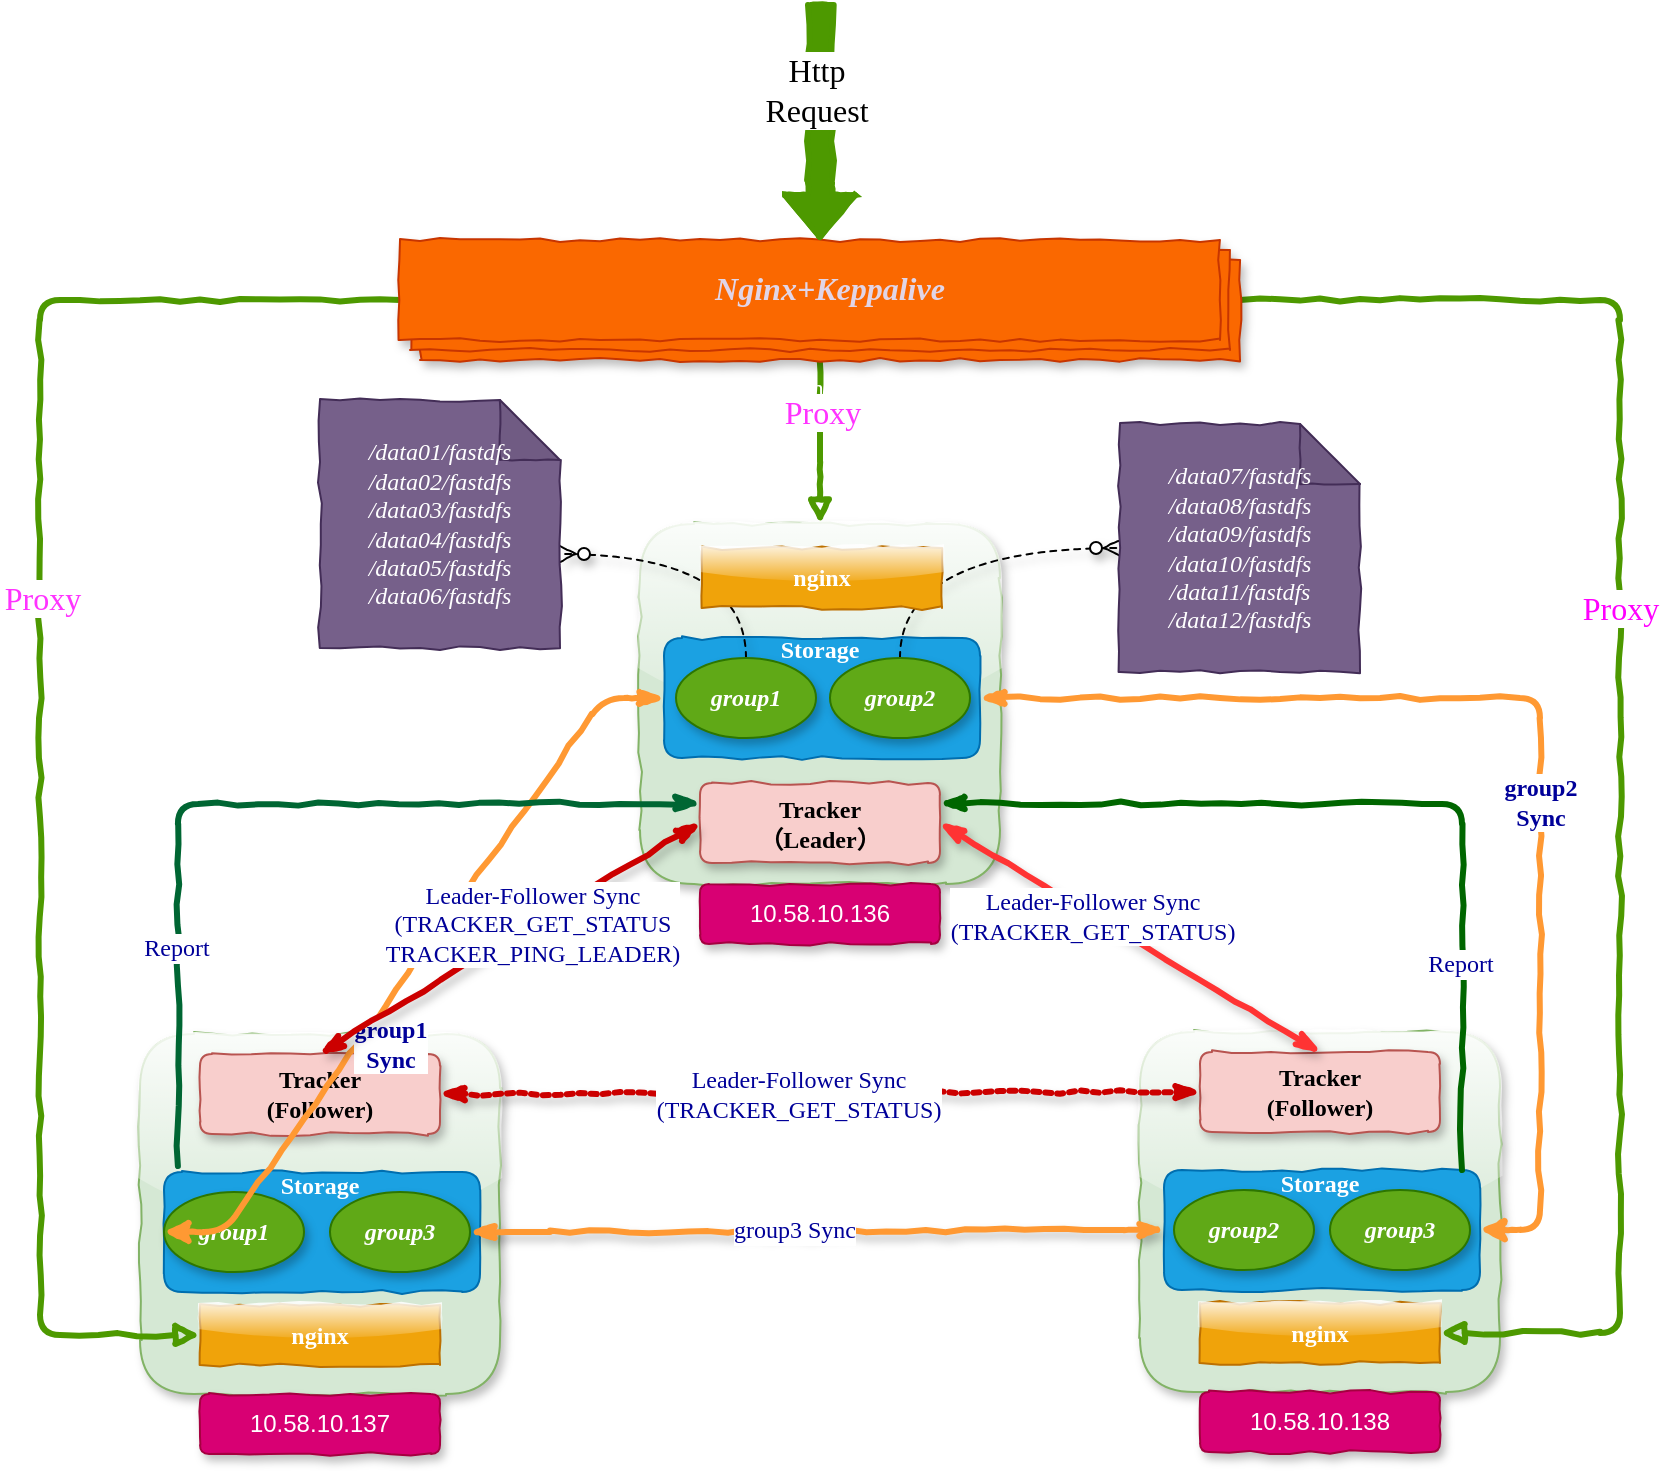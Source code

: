<mxfile version="10.6.9" type="github"><diagram id="prKgKRym_bHyJHY7n_IB" name="第 1 页"><mxGraphModel dx="1745" dy="2953" grid="1" gridSize="10" guides="1" tooltips="1" connect="1" arrows="1" fold="1" page="1" pageScale="1" pageWidth="827" pageHeight="1169" background="none" math="0" shadow="0"><root><mxCell id="0"/><mxCell id="1" parent="0"/><mxCell id="e_PzDNeOcrezrPEF-8YQ-1" value="" style="whiteSpace=wrap;html=1;aspect=fixed;fillColor=#d5e8d4;strokeColor=#82b366;rounded=1;shadow=1;comic=1;glass=1;" vertex="1" parent="1"><mxGeometry x="315" y="-959" width="180" height="180" as="geometry"/></mxCell><mxCell id="e_PzDNeOcrezrPEF-8YQ-7" value="" style="rounded=1;whiteSpace=wrap;html=1;fillColor=#1ba1e2;strokeColor=#006EAF;fontColor=#ffffff;comic=1;" vertex="1" parent="1"><mxGeometry x="327" y="-902" width="158" height="60" as="geometry"/></mxCell><mxCell id="e_PzDNeOcrezrPEF-8YQ-2" value="10.58.10.136" style="rounded=1;whiteSpace=wrap;html=1;fillColor=#d80073;strokeColor=#A50040;fontColor=#ffffff;shadow=1;comic=1;" vertex="1" parent="1"><mxGeometry x="345" y="-779" width="120" height="30" as="geometry"/></mxCell><mxCell id="e_PzDNeOcrezrPEF-8YQ-3" value="Tracker&lt;br&gt;（Leader）&lt;br&gt;" style="rounded=1;whiteSpace=wrap;html=1;fillColor=#f8cecc;strokeColor=#b85450;shadow=1;comic=1;fontStyle=1;fontFamily=Comic Sans MS;" vertex="1" parent="1"><mxGeometry x="345" y="-829.5" width="120" height="40" as="geometry"/></mxCell><mxCell id="e_PzDNeOcrezrPEF-8YQ-34" style="rounded=0;orthogonalLoop=1;jettySize=auto;html=1;exitX=0.5;exitY=0;exitDx=0;exitDy=0;entryX=0;entryY=0;entryDx=120;entryDy=77;entryPerimeter=0;fontFamily=Comic Sans MS;edgeStyle=orthogonalEdgeStyle;curved=1;dashed=1;endArrow=ERzeroToMany;endFill=1;shadow=1;comic=1;" edge="1" parent="1" source="e_PzDNeOcrezrPEF-8YQ-5" target="e_PzDNeOcrezrPEF-8YQ-30"><mxGeometry relative="1" as="geometry"/></mxCell><mxCell id="e_PzDNeOcrezrPEF-8YQ-5" value="group1" style="ellipse;whiteSpace=wrap;html=1;fillColor=#60a917;strokeColor=#2D7600;fontColor=#ffffff;shadow=1;fontStyle=3;fontFamily=Comic Sans MS;" vertex="1" parent="1"><mxGeometry x="333" y="-892" width="70" height="40" as="geometry"/></mxCell><mxCell id="e_PzDNeOcrezrPEF-8YQ-36" style="rounded=0;orthogonalLoop=1;jettySize=auto;html=1;entryX=0;entryY=0.5;entryDx=0;entryDy=0;entryPerimeter=0;fontFamily=Comic Sans MS;exitX=0.5;exitY=0;exitDx=0;exitDy=0;edgeStyle=orthogonalEdgeStyle;curved=1;dashed=1;startArrow=none;startFill=0;endArrow=ERzeroToMany;endFill=1;comic=1;shadow=1;" edge="1" parent="1" source="e_PzDNeOcrezrPEF-8YQ-6" target="e_PzDNeOcrezrPEF-8YQ-28"><mxGeometry relative="1" as="geometry"/></mxCell><mxCell id="e_PzDNeOcrezrPEF-8YQ-6" value="group2" style="ellipse;whiteSpace=wrap;html=1;fillColor=#60a917;strokeColor=#2D7600;fontColor=#ffffff;shadow=1;fontStyle=3;fontFamily=Comic Sans MS;" vertex="1" parent="1"><mxGeometry x="410" y="-892" width="70" height="40" as="geometry"/></mxCell><mxCell id="e_PzDNeOcrezrPEF-8YQ-8" value="&lt;font color=&quot;#ffffff&quot;&gt;Storage&lt;/font&gt;" style="text;html=1;strokeColor=none;fillColor=none;align=center;verticalAlign=middle;whiteSpace=wrap;rounded=0;fontFamily=Comic Sans MS;fontStyle=1" vertex="1" parent="1"><mxGeometry x="385" y="-906" width="40" height="20" as="geometry"/></mxCell><mxCell id="e_PzDNeOcrezrPEF-8YQ-10" value="nginx" style="rounded=0;whiteSpace=wrap;html=1;fillColor=#f0a30a;strokeColor=#BD7000;fontColor=#ffffff;fontFamily=Comic Sans MS;fontStyle=1;comic=1;glass=1;" vertex="1" parent="1"><mxGeometry x="346" y="-947" width="120" height="30" as="geometry"/></mxCell><mxCell id="e_PzDNeOcrezrPEF-8YQ-12" value="" style="whiteSpace=wrap;html=1;aspect=fixed;fillColor=#d5e8d4;strokeColor=#82b366;rounded=1;glass=1;shadow=1;comic=1;" vertex="1" parent="1"><mxGeometry x="65" y="-704" width="180" height="180" as="geometry"/></mxCell><mxCell id="e_PzDNeOcrezrPEF-8YQ-13" value="" style="rounded=1;whiteSpace=wrap;html=1;fillColor=#1ba1e2;strokeColor=#006EAF;fontColor=#ffffff;comic=1;" vertex="1" parent="1"><mxGeometry x="77" y="-635" width="158" height="60" as="geometry"/></mxCell><mxCell id="e_PzDNeOcrezrPEF-8YQ-14" value="10.58.10.137" style="rounded=1;whiteSpace=wrap;html=1;fillColor=#d80073;strokeColor=#A50040;fontColor=#ffffff;comic=1;shadow=1;" vertex="1" parent="1"><mxGeometry x="95" y="-524" width="120" height="30" as="geometry"/></mxCell><mxCell id="e_PzDNeOcrezrPEF-8YQ-15" value="Tracker&lt;br&gt;(Follower)&lt;br&gt;" style="rounded=1;whiteSpace=wrap;html=1;fillColor=#f8cecc;strokeColor=#b85450;shadow=1;comic=1;portConstraintRotation=1;fontStyle=1;fontFamily=Comic Sans MS;" vertex="1" parent="1"><mxGeometry x="95" y="-694" width="120" height="40" as="geometry"/></mxCell><mxCell id="e_PzDNeOcrezrPEF-8YQ-16" value="group1" style="ellipse;whiteSpace=wrap;html=1;fillColor=#60a917;strokeColor=#2D7600;fontColor=#ffffff;shadow=1;fontFamily=Comic Sans MS;fontStyle=3" vertex="1" parent="1"><mxGeometry x="77" y="-625" width="70" height="40" as="geometry"/></mxCell><mxCell id="e_PzDNeOcrezrPEF-8YQ-17" value="group3" style="ellipse;whiteSpace=wrap;html=1;fillColor=#60a917;strokeColor=#2D7600;fontColor=#ffffff;shadow=1;fontFamily=Comic Sans MS;fontStyle=3" vertex="1" parent="1"><mxGeometry x="160" y="-625" width="70" height="40" as="geometry"/></mxCell><mxCell id="e_PzDNeOcrezrPEF-8YQ-18" value="&lt;font color=&quot;#ffffff&quot;&gt;Storage&lt;/font&gt;" style="text;html=1;strokeColor=none;fillColor=none;align=center;verticalAlign=middle;whiteSpace=wrap;rounded=0;fontFamily=Comic Sans MS;fontStyle=1" vertex="1" parent="1"><mxGeometry x="135" y="-638" width="40" height="20" as="geometry"/></mxCell><mxCell id="e_PzDNeOcrezrPEF-8YQ-19" value="nginx" style="rounded=0;whiteSpace=wrap;html=1;fillColor=#f0a30a;strokeColor=#BD7000;fontColor=#ffffff;fontFamily=Comic Sans MS;fontStyle=1;comic=1;shadow=0;glass=1;" vertex="1" parent="1"><mxGeometry x="95" y="-568.5" width="120" height="30" as="geometry"/></mxCell><mxCell id="e_PzDNeOcrezrPEF-8YQ-20" value="" style="whiteSpace=wrap;html=1;aspect=fixed;fillColor=#d5e8d4;strokeColor=#82b366;rounded=1;shadow=1;comic=1;glass=1;" vertex="1" parent="1"><mxGeometry x="565" y="-705" width="180" height="180" as="geometry"/></mxCell><mxCell id="e_PzDNeOcrezrPEF-8YQ-21" value="" style="rounded=1;whiteSpace=wrap;html=1;fillColor=#1ba1e2;strokeColor=#006EAF;fontColor=#ffffff;comic=1;" vertex="1" parent="1"><mxGeometry x="577" y="-636" width="158" height="60" as="geometry"/></mxCell><mxCell id="e_PzDNeOcrezrPEF-8YQ-22" value="10.58.10.138" style="rounded=1;whiteSpace=wrap;html=1;fillColor=#d80073;strokeColor=#A50040;fontColor=#ffffff;shadow=1;comic=1;" vertex="1" parent="1"><mxGeometry x="595" y="-525" width="120" height="30" as="geometry"/></mxCell><mxCell id="e_PzDNeOcrezrPEF-8YQ-23" value="Tracker&lt;br&gt;(Follower)&lt;br&gt;" style="rounded=1;whiteSpace=wrap;html=1;fillColor=#f8cecc;strokeColor=#b85450;shadow=1;comic=1;fontStyle=1;fontFamily=Comic Sans MS;" vertex="1" parent="1"><mxGeometry x="595" y="-695" width="120" height="40" as="geometry"/></mxCell><mxCell id="e_PzDNeOcrezrPEF-8YQ-24" value="group2" style="ellipse;whiteSpace=wrap;html=1;fillColor=#60a917;strokeColor=#2D7600;fontColor=#ffffff;shadow=1;fontFamily=Comic Sans MS;fontStyle=3" vertex="1" parent="1"><mxGeometry x="582" y="-626" width="70" height="40" as="geometry"/></mxCell><mxCell id="e_PzDNeOcrezrPEF-8YQ-25" value="group3" style="ellipse;whiteSpace=wrap;html=1;fillColor=#60a917;strokeColor=#2D7600;fontColor=#ffffff;shadow=1;fontFamily=Comic Sans MS;fontStyle=3" vertex="1" parent="1"><mxGeometry x="660" y="-626" width="70" height="40" as="geometry"/></mxCell><mxCell id="e_PzDNeOcrezrPEF-8YQ-26" value="&lt;font color=&quot;#ffffff&quot;&gt;Storage&lt;/font&gt;" style="text;html=1;strokeColor=none;fillColor=none;align=center;verticalAlign=middle;whiteSpace=wrap;rounded=0;fontFamily=Comic Sans MS;fontStyle=1" vertex="1" parent="1"><mxGeometry x="635" y="-639" width="40" height="20" as="geometry"/></mxCell><mxCell id="e_PzDNeOcrezrPEF-8YQ-27" value="nginx" style="rounded=0;whiteSpace=wrap;html=1;fillColor=#f0a30a;strokeColor=#BD7000;fontColor=#ffffff;fontFamily=Comic Sans MS;fontStyle=1;comic=1;glass=1;" vertex="1" parent="1"><mxGeometry x="595" y="-569.5" width="120" height="30" as="geometry"/></mxCell><mxCell id="e_PzDNeOcrezrPEF-8YQ-28" value="/data07/fastdfs&lt;br&gt;/data08/fastdfs&lt;br&gt;/data09/fastdfs&lt;br&gt;/data10/fastdfs&lt;br&gt;/data11/fastdfs&lt;br&gt;/data12/fastdfs&lt;br&gt;" style="shape=note;whiteSpace=wrap;html=1;backgroundOutline=1;darkOpacity=0.05;fillColor=#76608a;strokeColor=#432D57;fontColor=#ffffff;fontFamily=Comic Sans MS;fontStyle=2;align=center;comic=1;" vertex="1" parent="1"><mxGeometry x="555" y="-1009" width="120" height="124" as="geometry"/></mxCell><mxCell id="e_PzDNeOcrezrPEF-8YQ-30" value="/data01/fastdfs&lt;br&gt;/data02/fastdfs&lt;br&gt;/data03/fastdfs&lt;br&gt;/data04/fastdfs&lt;br&gt;/data05/fastdfs&lt;br&gt;/data06/fastdfs&lt;br&gt;" style="shape=note;whiteSpace=wrap;html=1;backgroundOutline=1;darkOpacity=0.05;fillColor=#76608a;strokeColor=#432D57;fontColor=#ffffff;fontFamily=Comic Sans MS;fontStyle=2;align=center;comic=1;" vertex="1" parent="1"><mxGeometry x="155" y="-1021" width="120" height="124" as="geometry"/></mxCell><mxCell id="e_PzDNeOcrezrPEF-8YQ-37" style="rounded=1;orthogonalLoop=1;jettySize=auto;html=1;entryX=0;entryY=0.5;entryDx=0;entryDy=0;fontFamily=Comic Sans MS;fontColor=#000099;strokeWidth=3;strokeColor=#FF9933;comic=1;startArrow=classicThin;startFill=1;edgeStyle=entityRelationEdgeStyle;" edge="1" parent="1" source="e_PzDNeOcrezrPEF-8YQ-7" target="e_PzDNeOcrezrPEF-8YQ-16"><mxGeometry relative="1" as="geometry"/></mxCell><mxCell id="e_PzDNeOcrezrPEF-8YQ-41" value="&lt;b&gt;group1&lt;br&gt;Sync&lt;/b&gt;" style="text;html=1;resizable=0;points=[];align=center;verticalAlign=middle;labelBackgroundColor=#ffffff;fontFamily=Comic Sans MS;fontColor=#000099;" vertex="1" connectable="0" parent="e_PzDNeOcrezrPEF-8YQ-37"><mxGeometry x="-0.078" relative="1" as="geometry"><mxPoint x="-21" y="51.5" as="offset"/></mxGeometry></mxCell><mxCell id="e_PzDNeOcrezrPEF-8YQ-38" style="edgeStyle=elbowEdgeStyle;rounded=1;orthogonalLoop=1;jettySize=auto;html=1;entryX=1;entryY=0.5;entryDx=0;entryDy=0;fontFamily=Comic Sans MS;exitX=1;exitY=0.5;exitDx=0;exitDy=0;strokeWidth=3;strokeColor=#FF9933;comic=1;startArrow=classicThin;startFill=1;" edge="1" parent="1" source="e_PzDNeOcrezrPEF-8YQ-7" target="e_PzDNeOcrezrPEF-8YQ-21"><mxGeometry relative="1" as="geometry"><Array as="points"><mxPoint x="765" y="-725"/></Array></mxGeometry></mxCell><mxCell id="e_PzDNeOcrezrPEF-8YQ-39" value="&lt;b&gt;group2&lt;br&gt;Sync&lt;/b&gt;" style="text;html=1;resizable=0;points=[];align=center;verticalAlign=middle;labelBackgroundColor=#ffffff;fontFamily=Comic Sans MS;fontColor=#000099;" vertex="1" connectable="0" parent="e_PzDNeOcrezrPEF-8YQ-38"><mxGeometry x="-0.104" relative="1" as="geometry"><mxPoint x="22" y="51.5" as="offset"/></mxGeometry></mxCell><mxCell id="e_PzDNeOcrezrPEF-8YQ-43" style="edgeStyle=entityRelationEdgeStyle;rounded=1;comic=1;orthogonalLoop=1;jettySize=auto;html=1;shadow=1;startArrow=classicThin;startFill=1;endArrow=classicThin;endFill=1;strokeColor=#FF9933;strokeWidth=3;fontFamily=Comic Sans MS;fontColor=#000099;" edge="1" parent="1" source="e_PzDNeOcrezrPEF-8YQ-17" target="e_PzDNeOcrezrPEF-8YQ-21"><mxGeometry relative="1" as="geometry"/></mxCell><mxCell id="e_PzDNeOcrezrPEF-8YQ-46" value="group3 Sync" style="text;html=1;resizable=0;points=[];align=center;verticalAlign=middle;labelBackgroundColor=#ffffff;fontFamily=Comic Sans MS;fontColor=#000099;" vertex="1" connectable="0" parent="e_PzDNeOcrezrPEF-8YQ-43"><mxGeometry x="-0.066" y="1" relative="1" as="geometry"><mxPoint as="offset"/></mxGeometry></mxCell><mxCell id="e_PzDNeOcrezrPEF-8YQ-47" style="rounded=1;comic=1;orthogonalLoop=1;jettySize=auto;html=1;exitX=0;exitY=0.5;exitDx=0;exitDy=0;entryX=0.5;entryY=0;entryDx=0;entryDy=0;shadow=1;startArrow=classicThin;startFill=1;endArrow=classicThin;endFill=1;strokeColor=#CC0000;strokeWidth=3;fontFamily=Comic Sans MS;fontColor=#000099;" edge="1" parent="1" source="e_PzDNeOcrezrPEF-8YQ-3" target="e_PzDNeOcrezrPEF-8YQ-15"><mxGeometry relative="1" as="geometry"/></mxCell><mxCell id="e_PzDNeOcrezrPEF-8YQ-51" value="Leader-Follower Sync&lt;br&gt;(&lt;span&gt;TRACKER_GET_STATUS&lt;br&gt;&lt;/span&gt;&lt;span&gt;TRACKER_PING_LEADER&lt;/span&gt;)&lt;br&gt;" style="text;html=1;resizable=0;points=[];align=center;verticalAlign=middle;labelBackgroundColor=#ffffff;fontFamily=Comic Sans MS;fontColor=#000099;" vertex="1" connectable="0" parent="e_PzDNeOcrezrPEF-8YQ-47"><mxGeometry x="-0.112" y="-1" relative="1" as="geometry"><mxPoint as="offset"/></mxGeometry></mxCell><mxCell id="e_PzDNeOcrezrPEF-8YQ-48" style="rounded=1;comic=1;orthogonalLoop=1;jettySize=auto;html=1;exitX=1;exitY=0.5;exitDx=0;exitDy=0;entryX=0.5;entryY=0;entryDx=0;entryDy=0;shadow=1;startArrow=classicThin;startFill=1;endArrow=classicThin;endFill=1;strokeColor=#FF3333;strokeWidth=3;fontFamily=Comic Sans MS;fontColor=#000099;" edge="1" parent="1" source="e_PzDNeOcrezrPEF-8YQ-3" target="e_PzDNeOcrezrPEF-8YQ-23"><mxGeometry relative="1" as="geometry"><mxPoint x="455" y="-800" as="sourcePoint"/><mxPoint x="265" y="-685" as="targetPoint"/></mxGeometry></mxCell><mxCell id="e_PzDNeOcrezrPEF-8YQ-52" value="Leader-Follower Sync&lt;br&gt;(&lt;span&gt;TRACKER_GET_STATUS&lt;/span&gt;)&lt;br&gt;" style="text;html=1;resizable=0;points=[];align=center;verticalAlign=middle;labelBackgroundColor=#ffffff;fontFamily=Comic Sans MS;fontColor=#000099;" vertex="1" connectable="0" parent="e_PzDNeOcrezrPEF-8YQ-48"><mxGeometry x="-0.198" relative="1" as="geometry"><mxPoint as="offset"/></mxGeometry></mxCell><mxCell id="e_PzDNeOcrezrPEF-8YQ-49" style="rounded=1;comic=1;orthogonalLoop=1;jettySize=auto;html=1;exitX=1;exitY=0.5;exitDx=0;exitDy=0;entryX=0;entryY=0.5;entryDx=0;entryDy=0;shadow=1;startArrow=classicThin;startFill=1;endArrow=classicThin;endFill=1;strokeColor=#CC0000;strokeWidth=3;fontFamily=Comic Sans MS;fontColor=#000099;dashed=1;dashPattern=1 1;" edge="1" parent="1" source="e_PzDNeOcrezrPEF-8YQ-15" target="e_PzDNeOcrezrPEF-8YQ-23"><mxGeometry relative="1" as="geometry"><mxPoint x="365" y="-789" as="sourcePoint"/><mxPoint x="175" y="-674" as="targetPoint"/></mxGeometry></mxCell><mxCell id="e_PzDNeOcrezrPEF-8YQ-53" value="Leader-Follower Sync&lt;br&gt;(&lt;span&gt;TRACKER_GET_STATUS&lt;/span&gt;)&lt;br&gt;" style="text;html=1;resizable=0;points=[];align=center;verticalAlign=middle;labelBackgroundColor=#ffffff;fontFamily=Comic Sans MS;fontColor=#000099;" vertex="1" connectable="0" parent="e_PzDNeOcrezrPEF-8YQ-49"><mxGeometry x="-0.058" relative="1" as="geometry"><mxPoint as="offset"/></mxGeometry></mxCell><mxCell id="e_PzDNeOcrezrPEF-8YQ-54" style="edgeStyle=elbowEdgeStyle;rounded=1;comic=1;orthogonalLoop=1;jettySize=auto;html=1;exitX=0;exitY=0.25;exitDx=0;exitDy=0;shadow=0;startArrow=classicThin;startFill=1;endArrow=none;endFill=0;strokeColor=#006633;strokeWidth=3;fontFamily=Comic Sans MS;fontColor=#000099;elbow=vertical;entryX=0.044;entryY=-0.05;entryDx=0;entryDy=0;entryPerimeter=0;" edge="1" parent="1" source="e_PzDNeOcrezrPEF-8YQ-3" target="e_PzDNeOcrezrPEF-8YQ-13"><mxGeometry relative="1" as="geometry"><mxPoint x="85" y="-640" as="targetPoint"/><Array as="points"><mxPoint x="205" y="-819"/><mxPoint x="65" y="-780"/><mxPoint x="175" y="-819"/><mxPoint x="295" y="-819"/><mxPoint x="185" y="-809"/></Array></mxGeometry></mxCell><mxCell id="e_PzDNeOcrezrPEF-8YQ-58" value="Report" style="text;html=1;resizable=0;points=[];align=center;verticalAlign=middle;labelBackgroundColor=#ffffff;fontFamily=Comic Sans MS;fontColor=#000099;" vertex="1" connectable="0" parent="e_PzDNeOcrezrPEF-8YQ-54"><mxGeometry x="0.181" y="72" relative="1" as="geometry"><mxPoint x="-73" y="72" as="offset"/></mxGeometry></mxCell><mxCell id="e_PzDNeOcrezrPEF-8YQ-55" style="edgeStyle=elbowEdgeStyle;rounded=1;comic=1;orthogonalLoop=1;jettySize=auto;elbow=vertical;html=1;exitX=1;exitY=0.25;exitDx=0;exitDy=0;entryX=0.943;entryY=0;entryDx=0;entryDy=0;shadow=0;startArrow=classicThin;startFill=1;endArrow=none;endFill=0;strokeColor=#006600;strokeWidth=3;fontFamily=Comic Sans MS;fontColor=#000099;entryPerimeter=0;" edge="1" parent="1" source="e_PzDNeOcrezrPEF-8YQ-3" target="e_PzDNeOcrezrPEF-8YQ-21"><mxGeometry relative="1" as="geometry"><Array as="points"><mxPoint x="635" y="-819"/></Array></mxGeometry></mxCell><mxCell id="e_PzDNeOcrezrPEF-8YQ-56" value="Report" style="text;html=1;resizable=0;points=[];align=center;verticalAlign=middle;labelBackgroundColor=#ffffff;fontFamily=Comic Sans MS;fontColor=#000099;" vertex="1" connectable="0" parent="e_PzDNeOcrezrPEF-8YQ-55"><mxGeometry x="0.171" y="-80" relative="1" as="geometry"><mxPoint as="offset"/></mxGeometry></mxCell><mxCell id="e_PzDNeOcrezrPEF-8YQ-62" style="edgeStyle=elbowEdgeStyle;rounded=1;comic=1;orthogonalLoop=1;jettySize=auto;elbow=horizontal;html=1;shadow=0;startArrow=none;startFill=0;endArrow=block;endFill=0;strokeColor=#4D9900;strokeWidth=3;fontFamily=Comic Sans MS;fontSize=16;fontColor=#E1D5E7;" edge="1" parent="1" source="e_PzDNeOcrezrPEF-8YQ-59" target="e_PzDNeOcrezrPEF-8YQ-1"><mxGeometry relative="1" as="geometry"/></mxCell><mxCell id="e_PzDNeOcrezrPEF-8YQ-67" value="Proxy" style="text;html=1;resizable=0;points=[];align=center;verticalAlign=middle;labelBackgroundColor=#ffffff;fontSize=16;fontFamily=Comic Sans MS;fontColor=#FF33FF;" vertex="1" connectable="0" parent="e_PzDNeOcrezrPEF-8YQ-62"><mxGeometry y="15" relative="1" as="geometry"><mxPoint x="-14" y="-15" as="offset"/></mxGeometry></mxCell><mxCell id="e_PzDNeOcrezrPEF-8YQ-63" style="edgeStyle=elbowEdgeStyle;rounded=1;comic=1;orthogonalLoop=1;jettySize=auto;elbow=vertical;html=1;entryX=0;entryY=0.5;entryDx=0;entryDy=0;shadow=0;startArrow=none;startFill=0;endArrow=block;endFill=0;strokeColor=#4D9900;strokeWidth=3;fontFamily=Comic Sans MS;fontSize=16;fontColor=#E1D5E7;" edge="1" parent="1" source="e_PzDNeOcrezrPEF-8YQ-59" target="e_PzDNeOcrezrPEF-8YQ-19"><mxGeometry relative="1" as="geometry"><Array as="points"><mxPoint x="15" y="-800"/></Array></mxGeometry></mxCell><mxCell id="e_PzDNeOcrezrPEF-8YQ-66" value="Proxy" style="text;html=1;resizable=0;points=[];align=center;verticalAlign=middle;labelBackgroundColor=#ffffff;fontSize=16;fontFamily=Comic Sans MS;fontColor=#FF33FF;" vertex="1" connectable="0" parent="e_PzDNeOcrezrPEF-8YQ-63"><mxGeometry x="-0.154" y="1" relative="1" as="geometry"><mxPoint as="offset"/></mxGeometry></mxCell><mxCell id="e_PzDNeOcrezrPEF-8YQ-64" style="edgeStyle=orthogonalEdgeStyle;rounded=1;comic=1;orthogonalLoop=1;jettySize=auto;html=1;entryX=1;entryY=0.5;entryDx=0;entryDy=0;shadow=0;startArrow=none;startFill=0;endArrow=block;endFill=0;strokeColor=#4D9900;strokeWidth=3;fontFamily=Comic Sans MS;fontSize=16;fontColor=#E1D5E7;" edge="1" parent="1" source="e_PzDNeOcrezrPEF-8YQ-59" target="e_PzDNeOcrezrPEF-8YQ-27"><mxGeometry relative="1" as="geometry"><Array as="points"><mxPoint x="805" y="-1071"/><mxPoint x="805" y="-554"/></Array></mxGeometry></mxCell><mxCell id="e_PzDNeOcrezrPEF-8YQ-65" value="&lt;font color=&quot;#ff00ff&quot;&gt;Proxy&lt;/font&gt;" style="text;html=1;resizable=0;points=[];align=center;verticalAlign=middle;labelBackgroundColor=#ffffff;fontSize=16;fontFamily=Comic Sans MS;fontColor=#E1D5E7;" vertex="1" connectable="0" parent="e_PzDNeOcrezrPEF-8YQ-64"><mxGeometry x="-0.057" y="-2" relative="1" as="geometry"><mxPoint x="2" y="-32" as="offset"/></mxGeometry></mxCell><mxCell id="e_PzDNeOcrezrPEF-8YQ-59" value="nngi" style="verticalLabelPosition=bottom;verticalAlign=top;html=1;shape=mxgraph.basic.layered_rect;dx=10;outlineConnect=0;rounded=1;shadow=1;glass=1;comic=1;fontFamily=Comic Sans MS;fontColor=#ffffff;align=center;fillColor=#fa6800;strokeColor=#C73500;" vertex="1" parent="1"><mxGeometry x="195" y="-1101" width="420" height="60" as="geometry"/></mxCell><mxCell id="e_PzDNeOcrezrPEF-8YQ-61" value="Nginx+Keppalive" style="text;html=1;strokeColor=none;fillColor=none;align=center;verticalAlign=middle;whiteSpace=wrap;rounded=0;shadow=0;glass=1;comic=1;fontFamily=Comic Sans MS;fontColor=#E1D5E7;fontStyle=3;fontSize=16;" vertex="1" parent="1"><mxGeometry x="351" y="-1087" width="118" height="20" as="geometry"/></mxCell><mxCell id="e_PzDNeOcrezrPEF-8YQ-68" value="" style="shape=flexArrow;endArrow=classic;html=1;shadow=0;strokeColor=#4D9900;strokeWidth=3;fontFamily=Comic Sans MS;fontSize=16;fontColor=#FF33FF;comic=1;fillColor=#4D9900;" edge="1" parent="1"><mxGeometry width="50" height="50" relative="1" as="geometry"><mxPoint x="405" y="-1220" as="sourcePoint"/><mxPoint x="405" y="-1101" as="targetPoint"/><Array as="points"><mxPoint x="405" y="-1131"/></Array></mxGeometry></mxCell><mxCell id="e_PzDNeOcrezrPEF-8YQ-71" value="&lt;font color=&quot;#000000&quot;&gt;Http&lt;br&gt;Request&lt;/font&gt;" style="text;html=1;resizable=0;points=[];align=center;verticalAlign=middle;labelBackgroundColor=#ffffff;fontSize=16;fontFamily=Comic Sans MS;fontColor=#FF33FF;" vertex="1" connectable="0" parent="e_PzDNeOcrezrPEF-8YQ-68"><mxGeometry x="0.25" y="-31" relative="1" as="geometry"><mxPoint x="29" y="-31" as="offset"/></mxGeometry></mxCell></root></mxGraphModel></diagram></mxfile>